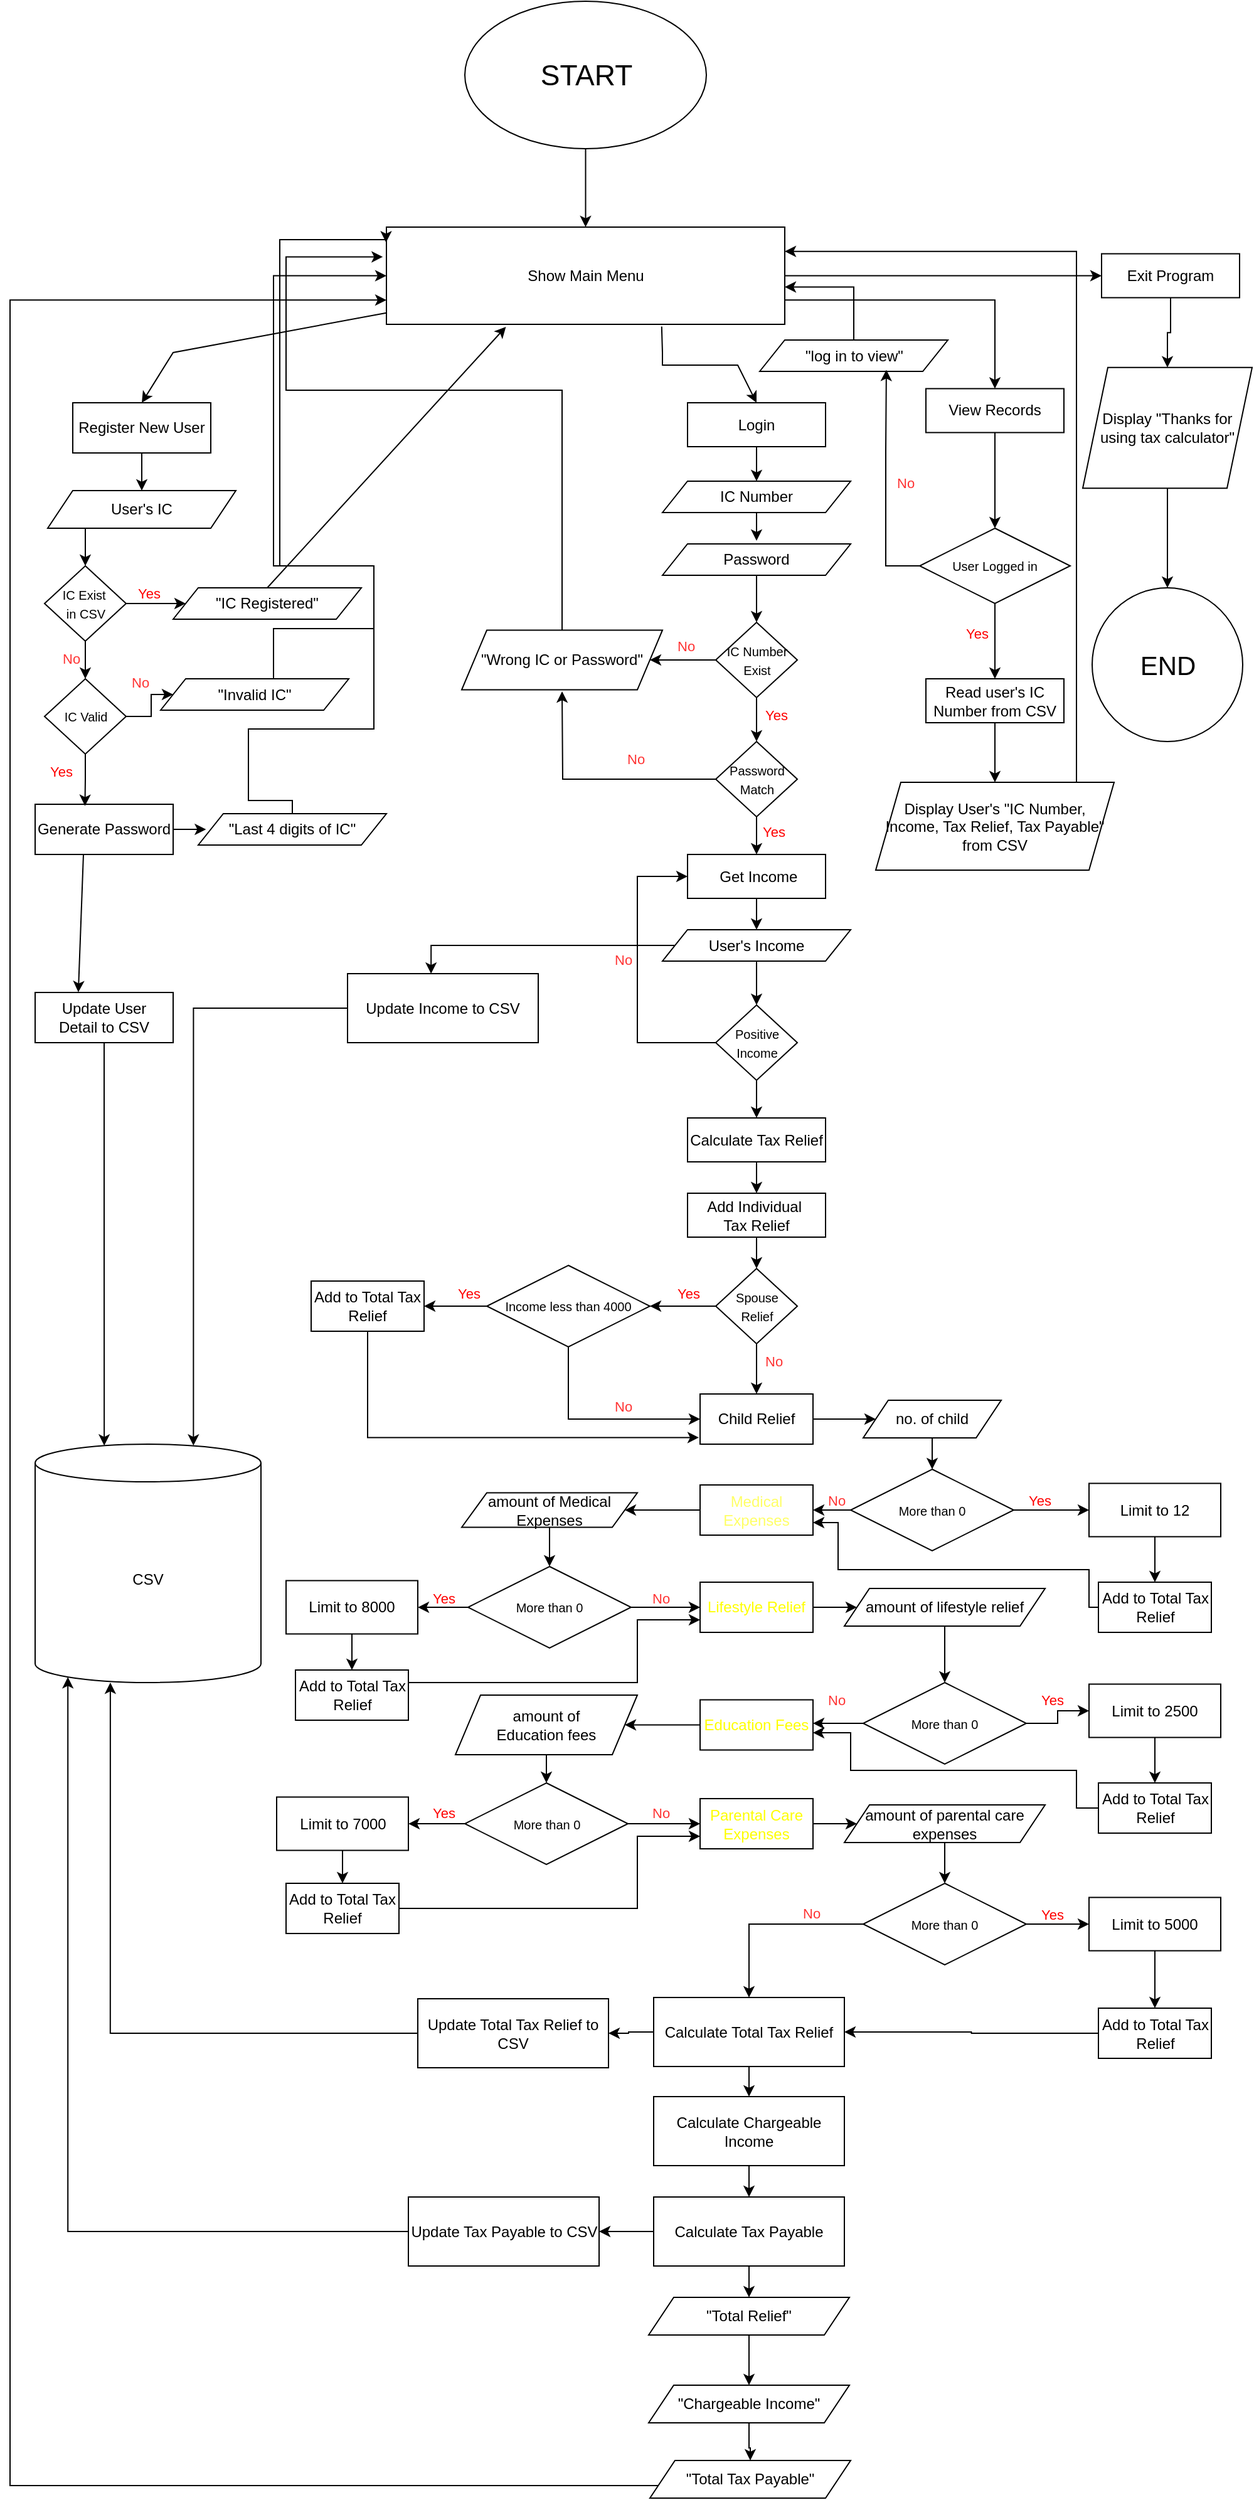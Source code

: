 <mxfile version="26.2.14">
  <diagram name="Page-1" id="ZZrZnOVVyGvHQg5XJtf8">
    <mxGraphModel dx="2803" dy="2139" grid="1" gridSize="10" guides="1" tooltips="1" connect="1" arrows="1" fold="1" page="1" pageScale="1" pageWidth="850" pageHeight="1100" math="0" shadow="0">
      <root>
        <mxCell id="0" />
        <mxCell id="1" parent="0" />
        <mxCell id="o1MzAIX67n9RTOHfI_H--221" value="" style="edgeStyle=orthogonalEdgeStyle;rounded=0;orthogonalLoop=1;jettySize=auto;html=1;" parent="1" source="o1MzAIX67n9RTOHfI_H--1" target="o1MzAIX67n9RTOHfI_H--4" edge="1">
          <mxGeometry relative="1" as="geometry" />
        </mxCell>
        <mxCell id="o1MzAIX67n9RTOHfI_H--1" value="&lt;font style=&quot;font-size: 23px;&quot;&gt;START&lt;/font&gt;" style="ellipse;whiteSpace=wrap;html=1;" parent="1" vertex="1">
          <mxGeometry x="352.5" y="-210" width="192.5" height="117.5" as="geometry" />
        </mxCell>
        <mxCell id="o1MzAIX67n9RTOHfI_H--12" style="edgeStyle=orthogonalEdgeStyle;rounded=0;orthogonalLoop=1;jettySize=auto;html=1;exitX=1;exitY=0.5;exitDx=0;exitDy=0;entryX=0;entryY=0.5;entryDx=0;entryDy=0;" parent="1" source="o1MzAIX67n9RTOHfI_H--4" target="o1MzAIX67n9RTOHfI_H--6" edge="1">
          <mxGeometry relative="1" as="geometry" />
        </mxCell>
        <mxCell id="o1MzAIX67n9RTOHfI_H--196" style="edgeStyle=orthogonalEdgeStyle;rounded=0;orthogonalLoop=1;jettySize=auto;html=1;exitX=1;exitY=0.75;exitDx=0;exitDy=0;entryX=0.5;entryY=0;entryDx=0;entryDy=0;" parent="1" source="o1MzAIX67n9RTOHfI_H--4" target="o1MzAIX67n9RTOHfI_H--194" edge="1">
          <mxGeometry relative="1" as="geometry" />
        </mxCell>
        <mxCell id="o1MzAIX67n9RTOHfI_H--4" value="&lt;font style=&quot;color: light-dark(rgb(0, 0, 0), rgb(0, 255, 241));&quot;&gt;Show Main Menu&lt;/font&gt;" style="rounded=0;whiteSpace=wrap;html=1;" parent="1" vertex="1">
          <mxGeometry x="290" y="-30" width="317.5" height="77.5" as="geometry" />
        </mxCell>
        <mxCell id="o1MzAIX67n9RTOHfI_H--5" value="&lt;font style=&quot;color: light-dark(rgb(0, 0, 0), rgb(0, 255, 241));&quot;&gt;Register New User&lt;/font&gt;" style="rounded=0;whiteSpace=wrap;html=1;" parent="1" vertex="1">
          <mxGeometry x="40" y="110" width="110" height="40" as="geometry" />
        </mxCell>
        <mxCell id="o1MzAIX67n9RTOHfI_H--217" value="" style="edgeStyle=orthogonalEdgeStyle;rounded=0;orthogonalLoop=1;jettySize=auto;html=1;" parent="1" source="o1MzAIX67n9RTOHfI_H--6" target="o1MzAIX67n9RTOHfI_H--216" edge="1">
          <mxGeometry relative="1" as="geometry" />
        </mxCell>
        <mxCell id="o1MzAIX67n9RTOHfI_H--6" value="&lt;font style=&quot;color: light-dark(rgb(0, 0, 0), rgb(0, 255, 241));&quot;&gt;Exit Program&lt;/font&gt;" style="rounded=0;whiteSpace=wrap;html=1;" parent="1" vertex="1">
          <mxGeometry x="860" y="-8.75" width="110" height="35" as="geometry" />
        </mxCell>
        <mxCell id="o1MzAIX67n9RTOHfI_H--51" style="edgeStyle=orthogonalEdgeStyle;rounded=0;orthogonalLoop=1;jettySize=auto;html=1;entryX=0.5;entryY=0;entryDx=0;entryDy=0;" parent="1" source="o1MzAIX67n9RTOHfI_H--7" target="o1MzAIX67n9RTOHfI_H--50" edge="1">
          <mxGeometry relative="1" as="geometry" />
        </mxCell>
        <mxCell id="o1MzAIX67n9RTOHfI_H--7" value="&lt;font style=&quot;color: light-dark(rgb(0, 0, 0), rgb(0, 255, 241));&quot;&gt;Login&lt;/font&gt;" style="rounded=0;whiteSpace=wrap;html=1;" parent="1" vertex="1">
          <mxGeometry x="530" y="110" width="110" height="35" as="geometry" />
        </mxCell>
        <mxCell id="o1MzAIX67n9RTOHfI_H--10" value="" style="endArrow=classic;html=1;rounded=0;entryX=0.5;entryY=0;entryDx=0;entryDy=0;" parent="1" source="o1MzAIX67n9RTOHfI_H--4" target="o1MzAIX67n9RTOHfI_H--5" edge="1">
          <mxGeometry width="50" height="50" relative="1" as="geometry">
            <mxPoint x="300" as="sourcePoint" />
            <mxPoint x="60" y="89" as="targetPoint" />
            <Array as="points">
              <mxPoint x="120" y="70" />
            </Array>
          </mxGeometry>
        </mxCell>
        <mxCell id="o1MzAIX67n9RTOHfI_H--11" value="" style="endArrow=classic;html=1;rounded=0;entryX=0.5;entryY=0;entryDx=0;entryDy=0;exitX=0.691;exitY=1.022;exitDx=0;exitDy=0;exitPerimeter=0;" parent="1" target="o1MzAIX67n9RTOHfI_H--7" edge="1" source="o1MzAIX67n9RTOHfI_H--4">
          <mxGeometry width="50" height="50" relative="1" as="geometry">
            <mxPoint x="210" y="50" as="sourcePoint" />
            <mxPoint x="170" y="50" as="targetPoint" />
            <Array as="points">
              <mxPoint x="510" y="70" />
              <mxPoint x="510" y="80" />
              <mxPoint x="570" y="80" />
            </Array>
          </mxGeometry>
        </mxCell>
        <mxCell id="o1MzAIX67n9RTOHfI_H--21" style="edgeStyle=orthogonalEdgeStyle;rounded=0;orthogonalLoop=1;jettySize=auto;html=1;exitX=0.25;exitY=1;exitDx=0;exitDy=0;entryX=0.5;entryY=0;entryDx=0;entryDy=0;" parent="1" source="o1MzAIX67n9RTOHfI_H--13" target="o1MzAIX67n9RTOHfI_H--16" edge="1">
          <mxGeometry relative="1" as="geometry" />
        </mxCell>
        <mxCell id="o1MzAIX67n9RTOHfI_H--13" value="User&#39;s IC" style="shape=parallelogram;perimeter=parallelogramPerimeter;whiteSpace=wrap;html=1;fixedSize=1;" parent="1" vertex="1">
          <mxGeometry x="20" y="180" width="150" height="30" as="geometry" />
        </mxCell>
        <mxCell id="o1MzAIX67n9RTOHfI_H--15" value="" style="endArrow=classic;html=1;rounded=0;exitX=0.5;exitY=1;exitDx=0;exitDy=0;entryX=0.5;entryY=0;entryDx=0;entryDy=0;" parent="1" source="o1MzAIX67n9RTOHfI_H--5" target="o1MzAIX67n9RTOHfI_H--13" edge="1">
          <mxGeometry width="50" height="50" relative="1" as="geometry">
            <mxPoint x="80" y="200" as="sourcePoint" />
            <mxPoint x="130" y="150" as="targetPoint" />
          </mxGeometry>
        </mxCell>
        <mxCell id="o1MzAIX67n9RTOHfI_H--19" style="edgeStyle=orthogonalEdgeStyle;rounded=0;orthogonalLoop=1;jettySize=auto;html=1;exitX=1;exitY=0.5;exitDx=0;exitDy=0;" parent="1" source="o1MzAIX67n9RTOHfI_H--16" target="o1MzAIX67n9RTOHfI_H--18" edge="1">
          <mxGeometry relative="1" as="geometry" />
        </mxCell>
        <mxCell id="o1MzAIX67n9RTOHfI_H--20" style="edgeStyle=orthogonalEdgeStyle;rounded=0;orthogonalLoop=1;jettySize=auto;html=1;exitX=0.5;exitY=1;exitDx=0;exitDy=0;entryX=0.5;entryY=0;entryDx=0;entryDy=0;" parent="1" source="o1MzAIX67n9RTOHfI_H--16" target="o1MzAIX67n9RTOHfI_H--17" edge="1">
          <mxGeometry relative="1" as="geometry" />
        </mxCell>
        <mxCell id="o1MzAIX67n9RTOHfI_H--16" value="&lt;font style=&quot;font-size: 10px;&quot;&gt;IC Exist&amp;nbsp;&lt;/font&gt;&lt;div&gt;&lt;font style=&quot;font-size: 10px;&quot;&gt;in CSV&lt;/font&gt;&lt;/div&gt;" style="rhombus;whiteSpace=wrap;html=1;" parent="1" vertex="1">
          <mxGeometry x="17.5" y="240" width="65" height="60" as="geometry" />
        </mxCell>
        <mxCell id="o1MzAIX67n9RTOHfI_H--37" style="edgeStyle=orthogonalEdgeStyle;rounded=0;orthogonalLoop=1;jettySize=auto;html=1;exitX=1;exitY=0.5;exitDx=0;exitDy=0;entryX=0;entryY=0.5;entryDx=0;entryDy=0;" parent="1" source="o1MzAIX67n9RTOHfI_H--17" target="o1MzAIX67n9RTOHfI_H--35" edge="1">
          <mxGeometry relative="1" as="geometry" />
        </mxCell>
        <mxCell id="o1MzAIX67n9RTOHfI_H--17" value="&lt;font style=&quot;font-size: 10px;&quot;&gt;IC Valid&lt;/font&gt;" style="rhombus;whiteSpace=wrap;html=1;" parent="1" vertex="1">
          <mxGeometry x="17.5" y="330" width="65" height="60" as="geometry" />
        </mxCell>
        <mxCell id="o1MzAIX67n9RTOHfI_H--18" value="&quot;IC Registered&quot;" style="shape=parallelogram;perimeter=parallelogramPerimeter;whiteSpace=wrap;html=1;fixedSize=1;" parent="1" vertex="1">
          <mxGeometry x="120" y="257.5" width="150" height="25" as="geometry" />
        </mxCell>
        <mxCell id="o1MzAIX67n9RTOHfI_H--25" value="" style="edgeStyle=none;orthogonalLoop=1;jettySize=auto;html=1;rounded=0;exitX=0.5;exitY=0;exitDx=0;exitDy=0;entryX=0.3;entryY=1.025;entryDx=0;entryDy=0;entryPerimeter=0;" parent="1" source="o1MzAIX67n9RTOHfI_H--18" target="o1MzAIX67n9RTOHfI_H--4" edge="1">
          <mxGeometry width="100" relative="1" as="geometry">
            <mxPoint x="170" y="230" as="sourcePoint" />
            <mxPoint x="270" y="230" as="targetPoint" />
            <Array as="points" />
          </mxGeometry>
        </mxCell>
        <mxCell id="o1MzAIX67n9RTOHfI_H--36" style="edgeStyle=orthogonalEdgeStyle;rounded=0;orthogonalLoop=1;jettySize=auto;html=1;exitX=0.75;exitY=0;exitDx=0;exitDy=0;" parent="1" source="o1MzAIX67n9RTOHfI_H--35" target="o1MzAIX67n9RTOHfI_H--4" edge="1">
          <mxGeometry relative="1" as="geometry">
            <Array as="points">
              <mxPoint x="223" y="338" />
              <mxPoint x="200" y="338" />
              <mxPoint x="200" y="290" />
              <mxPoint x="280" y="290" />
              <mxPoint x="280" y="240" />
              <mxPoint x="200" y="240" />
            </Array>
          </mxGeometry>
        </mxCell>
        <mxCell id="o1MzAIX67n9RTOHfI_H--35" value="&quot;Invalid IC&quot;" style="shape=parallelogram;perimeter=parallelogramPerimeter;whiteSpace=wrap;html=1;fixedSize=1;" parent="1" vertex="1">
          <mxGeometry x="110" y="330" width="150" height="25" as="geometry" />
        </mxCell>
        <mxCell id="o1MzAIX67n9RTOHfI_H--39" value="Generate Password" style="rounded=0;whiteSpace=wrap;html=1;" parent="1" vertex="1">
          <mxGeometry x="10" y="430" width="110" height="40" as="geometry" />
        </mxCell>
        <mxCell id="o1MzAIX67n9RTOHfI_H--40" style="edgeStyle=orthogonalEdgeStyle;rounded=0;orthogonalLoop=1;jettySize=auto;html=1;exitX=0.5;exitY=1;exitDx=0;exitDy=0;entryX=0.361;entryY=0.033;entryDx=0;entryDy=0;entryPerimeter=0;" parent="1" source="o1MzAIX67n9RTOHfI_H--17" target="o1MzAIX67n9RTOHfI_H--39" edge="1">
          <mxGeometry relative="1" as="geometry" />
        </mxCell>
        <mxCell id="69m1BiPVyUGvL0sLN5Fm-15" style="edgeStyle=orthogonalEdgeStyle;rounded=0;orthogonalLoop=1;jettySize=auto;html=1;entryX=0.306;entryY=0.006;entryDx=0;entryDy=0;entryPerimeter=0;" edge="1" parent="1" source="o1MzAIX67n9RTOHfI_H--41" target="69m1BiPVyUGvL0sLN5Fm-14">
          <mxGeometry relative="1" as="geometry">
            <mxPoint x="65" y="930" as="targetPoint" />
          </mxGeometry>
        </mxCell>
        <mxCell id="o1MzAIX67n9RTOHfI_H--41" value="Update User Detail&lt;span style=&quot;background-color: transparent; color: light-dark(rgb(0, 0, 0), rgb(255, 255, 255));&quot;&gt;&amp;nbsp;to CSV&lt;/span&gt;" style="rounded=0;whiteSpace=wrap;html=1;" parent="1" vertex="1">
          <mxGeometry x="10" y="580" width="110" height="40" as="geometry" />
        </mxCell>
        <mxCell id="o1MzAIX67n9RTOHfI_H--43" value="" style="endArrow=classic;html=1;rounded=0;entryX=0.313;entryY=-0.006;entryDx=0;entryDy=0;entryPerimeter=0;exitX=0.35;exitY=1;exitDx=0;exitDy=0;exitPerimeter=0;" parent="1" source="o1MzAIX67n9RTOHfI_H--39" target="o1MzAIX67n9RTOHfI_H--41" edge="1">
          <mxGeometry width="50" height="50" relative="1" as="geometry">
            <mxPoint x="360" y="480" as="sourcePoint" />
            <mxPoint x="410" y="430" as="targetPoint" />
          </mxGeometry>
        </mxCell>
        <mxCell id="o1MzAIX67n9RTOHfI_H--49" style="edgeStyle=orthogonalEdgeStyle;rounded=0;orthogonalLoop=1;jettySize=auto;html=1;exitX=0.5;exitY=0;exitDx=0;exitDy=0;entryX=-0.001;entryY=0.158;entryDx=0;entryDy=0;entryPerimeter=0;" parent="1" source="o1MzAIX67n9RTOHfI_H--44" target="o1MzAIX67n9RTOHfI_H--4" edge="1">
          <mxGeometry relative="1" as="geometry">
            <mxPoint x="250" y="-130" as="targetPoint" />
            <Array as="points">
              <mxPoint x="215" y="427" />
              <mxPoint x="180" y="427" />
              <mxPoint x="180" y="370" />
              <mxPoint x="280" y="370" />
              <mxPoint x="280" y="240" />
              <mxPoint x="205" y="240" />
              <mxPoint x="205" y="-20" />
              <mxPoint x="290" y="-20" />
            </Array>
          </mxGeometry>
        </mxCell>
        <mxCell id="o1MzAIX67n9RTOHfI_H--44" value="&quot;Last 4 digits of IC&quot;" style="shape=parallelogram;perimeter=parallelogramPerimeter;whiteSpace=wrap;html=1;fixedSize=1;" parent="1" vertex="1">
          <mxGeometry x="140" y="437.5" width="150" height="25" as="geometry" />
        </mxCell>
        <mxCell id="o1MzAIX67n9RTOHfI_H--48" style="edgeStyle=orthogonalEdgeStyle;rounded=0;orthogonalLoop=1;jettySize=auto;html=1;exitX=1;exitY=0.5;exitDx=0;exitDy=0;entryX=0.041;entryY=0.527;entryDx=0;entryDy=0;entryPerimeter=0;" parent="1" source="o1MzAIX67n9RTOHfI_H--39" target="o1MzAIX67n9RTOHfI_H--44" edge="1">
          <mxGeometry relative="1" as="geometry" />
        </mxCell>
        <mxCell id="o1MzAIX67n9RTOHfI_H--55" style="edgeStyle=orthogonalEdgeStyle;rounded=0;orthogonalLoop=1;jettySize=auto;html=1;" parent="1" source="o1MzAIX67n9RTOHfI_H--50" edge="1">
          <mxGeometry relative="1" as="geometry">
            <mxPoint x="585" y="220" as="targetPoint" />
          </mxGeometry>
        </mxCell>
        <mxCell id="o1MzAIX67n9RTOHfI_H--50" value="IC Number" style="shape=parallelogram;perimeter=parallelogramPerimeter;whiteSpace=wrap;html=1;fixedSize=1;" parent="1" vertex="1">
          <mxGeometry x="510" y="172.5" width="150" height="25" as="geometry" />
        </mxCell>
        <mxCell id="o1MzAIX67n9RTOHfI_H--58" style="edgeStyle=orthogonalEdgeStyle;rounded=0;orthogonalLoop=1;jettySize=auto;html=1;entryX=0.5;entryY=0;entryDx=0;entryDy=0;" parent="1" source="o1MzAIX67n9RTOHfI_H--52" target="o1MzAIX67n9RTOHfI_H--56" edge="1">
          <mxGeometry relative="1" as="geometry" />
        </mxCell>
        <mxCell id="o1MzAIX67n9RTOHfI_H--52" value="Password" style="shape=parallelogram;perimeter=parallelogramPerimeter;whiteSpace=wrap;html=1;fixedSize=1;" parent="1" vertex="1">
          <mxGeometry x="510" y="222.5" width="150" height="25" as="geometry" />
        </mxCell>
        <mxCell id="o1MzAIX67n9RTOHfI_H--59" style="edgeStyle=orthogonalEdgeStyle;rounded=0;orthogonalLoop=1;jettySize=auto;html=1;" parent="1" source="o1MzAIX67n9RTOHfI_H--56" edge="1">
          <mxGeometry relative="1" as="geometry">
            <mxPoint x="500" y="315" as="targetPoint" />
          </mxGeometry>
        </mxCell>
        <mxCell id="o1MzAIX67n9RTOHfI_H--68" style="edgeStyle=orthogonalEdgeStyle;rounded=0;orthogonalLoop=1;jettySize=auto;html=1;entryX=0.5;entryY=0;entryDx=0;entryDy=0;" parent="1" source="o1MzAIX67n9RTOHfI_H--56" target="o1MzAIX67n9RTOHfI_H--66" edge="1">
          <mxGeometry relative="1" as="geometry" />
        </mxCell>
        <mxCell id="o1MzAIX67n9RTOHfI_H--56" value="&lt;span style=&quot;font-size: 10px;&quot;&gt;IC Number Exist&lt;/span&gt;" style="rhombus;whiteSpace=wrap;html=1;" parent="1" vertex="1">
          <mxGeometry x="552.5" y="285" width="65" height="60" as="geometry" />
        </mxCell>
        <mxCell id="o1MzAIX67n9RTOHfI_H--61" style="edgeStyle=orthogonalEdgeStyle;rounded=0;orthogonalLoop=1;jettySize=auto;html=1;entryX=-0.009;entryY=0.306;entryDx=0;entryDy=0;entryPerimeter=0;" parent="1" source="o1MzAIX67n9RTOHfI_H--60" edge="1" target="o1MzAIX67n9RTOHfI_H--4">
          <mxGeometry relative="1" as="geometry">
            <mxPoint x="210" y="50" as="targetPoint" />
            <Array as="points">
              <mxPoint x="430" y="100" />
              <mxPoint x="210" y="100" />
              <mxPoint x="210" y="-6" />
            </Array>
          </mxGeometry>
        </mxCell>
        <mxCell id="o1MzAIX67n9RTOHfI_H--60" value="&quot;Wrong IC or Password&quot;" style="shape=parallelogram;perimeter=parallelogramPerimeter;whiteSpace=wrap;html=1;fixedSize=1;" parent="1" vertex="1">
          <mxGeometry x="350" y="291.25" width="160" height="47.5" as="geometry" />
        </mxCell>
        <mxCell id="o1MzAIX67n9RTOHfI_H--64" value="&lt;span style=&quot;font-family: Helvetica; font-size: 11px; font-style: normal; font-variant-ligatures: normal; font-variant-caps: normal; font-weight: 400; letter-spacing: normal; orphans: 2; text-align: center; text-indent: 0px; text-transform: none; widows: 2; word-spacing: 0px; -webkit-text-stroke-width: 0px; white-space: nowrap; text-decoration-thickness: initial; text-decoration-style: initial; text-decoration-color: initial; float: none; display: inline !important;&quot;&gt;&lt;font style=&quot;color: light-dark(rgb(255, 51, 51), rgb(255, 0, 0));&quot;&gt;No&lt;/font&gt;&lt;/span&gt;" style="text;whiteSpace=wrap;html=1;" parent="1" vertex="1">
          <mxGeometry x="520" y="290" width="20" height="20" as="geometry" />
        </mxCell>
        <mxCell id="o1MzAIX67n9RTOHfI_H--69" style="edgeStyle=orthogonalEdgeStyle;rounded=0;orthogonalLoop=1;jettySize=auto;html=1;" parent="1" source="o1MzAIX67n9RTOHfI_H--66" edge="1">
          <mxGeometry relative="1" as="geometry">
            <mxPoint x="430" y="340" as="targetPoint" />
          </mxGeometry>
        </mxCell>
        <mxCell id="o1MzAIX67n9RTOHfI_H--77" style="edgeStyle=orthogonalEdgeStyle;rounded=0;orthogonalLoop=1;jettySize=auto;html=1;entryX=0.5;entryY=0;entryDx=0;entryDy=0;" parent="1" source="o1MzAIX67n9RTOHfI_H--66" target="o1MzAIX67n9RTOHfI_H--74" edge="1">
          <mxGeometry relative="1" as="geometry" />
        </mxCell>
        <mxCell id="o1MzAIX67n9RTOHfI_H--66" value="&lt;span style=&quot;font-size: 10px;&quot;&gt;Password Match&lt;/span&gt;" style="rhombus;whiteSpace=wrap;html=1;" parent="1" vertex="1">
          <mxGeometry x="552.5" y="380" width="65" height="60" as="geometry" />
        </mxCell>
        <mxCell id="o1MzAIX67n9RTOHfI_H--70" value="&lt;span style=&quot;font-family: Helvetica; font-size: 11px; font-style: normal; font-variant-ligatures: normal; font-variant-caps: normal; font-weight: 400; letter-spacing: normal; orphans: 2; text-align: center; text-indent: 0px; text-transform: none; widows: 2; word-spacing: 0px; -webkit-text-stroke-width: 0px; white-space: nowrap; text-decoration-thickness: initial; text-decoration-style: initial; text-decoration-color: initial; float: none; display: inline !important;&quot;&gt;&lt;font style=&quot;color: light-dark(rgb(255, 51, 51), rgb(255, 0, 0));&quot;&gt;No&lt;/font&gt;&lt;/span&gt;" style="text;whiteSpace=wrap;html=1;" parent="1" vertex="1">
          <mxGeometry x="480" y="380" width="20" height="20" as="geometry" />
        </mxCell>
        <mxCell id="o1MzAIX67n9RTOHfI_H--79" style="edgeStyle=orthogonalEdgeStyle;rounded=0;orthogonalLoop=1;jettySize=auto;html=1;entryX=0.5;entryY=0;entryDx=0;entryDy=0;" parent="1" source="o1MzAIX67n9RTOHfI_H--74" target="o1MzAIX67n9RTOHfI_H--78" edge="1">
          <mxGeometry relative="1" as="geometry" />
        </mxCell>
        <mxCell id="o1MzAIX67n9RTOHfI_H--74" value="&amp;nbsp;Get Income" style="rounded=0;whiteSpace=wrap;html=1;" parent="1" vertex="1">
          <mxGeometry x="530" y="470" width="110" height="35" as="geometry" />
        </mxCell>
        <mxCell id="o1MzAIX67n9RTOHfI_H--80" style="edgeStyle=orthogonalEdgeStyle;rounded=0;orthogonalLoop=1;jettySize=auto;html=1;" parent="1" source="o1MzAIX67n9RTOHfI_H--78" edge="1">
          <mxGeometry relative="1" as="geometry">
            <mxPoint x="585" y="590" as="targetPoint" />
          </mxGeometry>
        </mxCell>
        <mxCell id="o1MzAIX67n9RTOHfI_H--78" value="User&#39;s Income" style="shape=parallelogram;perimeter=parallelogramPerimeter;whiteSpace=wrap;html=1;fixedSize=1;" parent="1" vertex="1">
          <mxGeometry x="510" y="530" width="150" height="25" as="geometry" />
        </mxCell>
        <mxCell id="o1MzAIX67n9RTOHfI_H--82" style="edgeStyle=orthogonalEdgeStyle;rounded=0;orthogonalLoop=1;jettySize=auto;html=1;entryX=0;entryY=0.5;entryDx=0;entryDy=0;" parent="1" source="o1MzAIX67n9RTOHfI_H--81" target="o1MzAIX67n9RTOHfI_H--74" edge="1">
          <mxGeometry relative="1" as="geometry">
            <Array as="points">
              <mxPoint x="490" y="620" />
              <mxPoint x="490" y="488" />
            </Array>
          </mxGeometry>
        </mxCell>
        <mxCell id="o1MzAIX67n9RTOHfI_H--86" style="edgeStyle=orthogonalEdgeStyle;rounded=0;orthogonalLoop=1;jettySize=auto;html=1;entryX=0.5;entryY=0;entryDx=0;entryDy=0;" parent="1" source="o1MzAIX67n9RTOHfI_H--81" target="o1MzAIX67n9RTOHfI_H--85" edge="1">
          <mxGeometry relative="1" as="geometry" />
        </mxCell>
        <mxCell id="o1MzAIX67n9RTOHfI_H--81" value="&lt;span style=&quot;font-size: 10px;&quot;&gt;Positive Income&lt;/span&gt;" style="rhombus;whiteSpace=wrap;html=1;" parent="1" vertex="1">
          <mxGeometry x="552.5" y="590" width="65" height="60" as="geometry" />
        </mxCell>
        <mxCell id="o1MzAIX67n9RTOHfI_H--83" value="&lt;span style=&quot;font-family: Helvetica; font-size: 11px; font-style: normal; font-variant-ligatures: normal; font-variant-caps: normal; font-weight: 400; letter-spacing: normal; orphans: 2; text-align: center; text-indent: 0px; text-transform: none; widows: 2; word-spacing: 0px; -webkit-text-stroke-width: 0px; white-space: nowrap; text-decoration-thickness: initial; text-decoration-style: initial; text-decoration-color: initial; float: none; display: inline !important;&quot;&gt;&lt;font style=&quot;color: light-dark(rgb(255, 51, 51), rgb(255, 0, 0));&quot;&gt;No&lt;/font&gt;&lt;/span&gt;" style="text;whiteSpace=wrap;html=1;" parent="1" vertex="1">
          <mxGeometry x="470" y="540" width="20" height="20" as="geometry" />
        </mxCell>
        <mxCell id="o1MzAIX67n9RTOHfI_H--87" style="edgeStyle=orthogonalEdgeStyle;rounded=0;orthogonalLoop=1;jettySize=auto;html=1;" parent="1" source="o1MzAIX67n9RTOHfI_H--85" edge="1">
          <mxGeometry relative="1" as="geometry">
            <mxPoint x="585" y="740" as="targetPoint" />
          </mxGeometry>
        </mxCell>
        <mxCell id="o1MzAIX67n9RTOHfI_H--85" value="Calculate Tax Relief" style="rounded=0;whiteSpace=wrap;html=1;" parent="1" vertex="1">
          <mxGeometry x="530" y="680" width="110" height="35" as="geometry" />
        </mxCell>
        <mxCell id="o1MzAIX67n9RTOHfI_H--91" style="edgeStyle=orthogonalEdgeStyle;rounded=0;orthogonalLoop=1;jettySize=auto;html=1;entryX=0.5;entryY=0;entryDx=0;entryDy=0;" parent="1" source="o1MzAIX67n9RTOHfI_H--88" target="o1MzAIX67n9RTOHfI_H--89" edge="1">
          <mxGeometry relative="1" as="geometry" />
        </mxCell>
        <mxCell id="o1MzAIX67n9RTOHfI_H--88" value="&lt;font style=&quot;color: light-dark(rgb(0, 0, 0), rgb(236, 255, 0));&quot;&gt;Add Individual&amp;nbsp;&lt;/font&gt;&lt;div&gt;&lt;font style=&quot;color: light-dark(rgb(0, 0, 0), rgb(236, 255, 0));&quot;&gt;Tax Relief&lt;/font&gt;&lt;/div&gt;" style="rounded=0;whiteSpace=wrap;html=1;" parent="1" vertex="1">
          <mxGeometry x="530" y="740" width="110" height="35" as="geometry" />
        </mxCell>
        <mxCell id="o1MzAIX67n9RTOHfI_H--92" value="" style="edgeStyle=orthogonalEdgeStyle;rounded=0;orthogonalLoop=1;jettySize=auto;html=1;" parent="1" source="o1MzAIX67n9RTOHfI_H--89" target="o1MzAIX67n9RTOHfI_H--90" edge="1">
          <mxGeometry relative="1" as="geometry" />
        </mxCell>
        <mxCell id="o1MzAIX67n9RTOHfI_H--98" value="" style="edgeStyle=orthogonalEdgeStyle;rounded=0;orthogonalLoop=1;jettySize=auto;html=1;" parent="1" source="o1MzAIX67n9RTOHfI_H--89" target="o1MzAIX67n9RTOHfI_H--97" edge="1">
          <mxGeometry relative="1" as="geometry" />
        </mxCell>
        <mxCell id="o1MzAIX67n9RTOHfI_H--89" value="&lt;span style=&quot;font-size: 10px;&quot;&gt;&lt;font style=&quot;color: light-dark(rgb(0, 0, 0), rgb(236, 255, 0));&quot;&gt;Spouse&lt;/font&gt;&lt;/span&gt;&lt;div&gt;&lt;span style=&quot;font-size: 10px;&quot;&gt;&lt;font style=&quot;color: light-dark(rgb(0, 0, 0), rgb(236, 255, 0));&quot;&gt;Relief&lt;/font&gt;&lt;/span&gt;&lt;/div&gt;" style="rhombus;whiteSpace=wrap;html=1;" parent="1" vertex="1">
          <mxGeometry x="552.5" y="800" width="65" height="60" as="geometry" />
        </mxCell>
        <mxCell id="o1MzAIX67n9RTOHfI_H--95" value="" style="edgeStyle=orthogonalEdgeStyle;rounded=0;orthogonalLoop=1;jettySize=auto;html=1;" parent="1" source="o1MzAIX67n9RTOHfI_H--90" target="o1MzAIX67n9RTOHfI_H--94" edge="1">
          <mxGeometry relative="1" as="geometry" />
        </mxCell>
        <mxCell id="o1MzAIX67n9RTOHfI_H--101" style="edgeStyle=orthogonalEdgeStyle;rounded=0;orthogonalLoop=1;jettySize=auto;html=1;entryX=0;entryY=0.5;entryDx=0;entryDy=0;" parent="1" source="o1MzAIX67n9RTOHfI_H--90" target="o1MzAIX67n9RTOHfI_H--97" edge="1">
          <mxGeometry relative="1" as="geometry">
            <Array as="points">
              <mxPoint x="435" y="920" />
            </Array>
          </mxGeometry>
        </mxCell>
        <mxCell id="o1MzAIX67n9RTOHfI_H--90" value="&lt;span style=&quot;font-size: 10px;&quot;&gt;Income less than 4000&lt;/span&gt;" style="rhombus;whiteSpace=wrap;html=1;" parent="1" vertex="1">
          <mxGeometry x="370" y="797.5" width="130" height="65" as="geometry" />
        </mxCell>
        <mxCell id="o1MzAIX67n9RTOHfI_H--94" value="Add to Total Tax Relief" style="whiteSpace=wrap;html=1;" parent="1" vertex="1">
          <mxGeometry x="230" y="810" width="90" height="40" as="geometry" />
        </mxCell>
        <mxCell id="o1MzAIX67n9RTOHfI_H--107" value="" style="edgeStyle=orthogonalEdgeStyle;rounded=0;orthogonalLoop=1;jettySize=auto;html=1;entryX=0;entryY=0.5;entryDx=0;entryDy=0;" parent="1" source="o1MzAIX67n9RTOHfI_H--97" target="o1MzAIX67n9RTOHfI_H--108" edge="1">
          <mxGeometry relative="1" as="geometry">
            <mxPoint x="695" y="920" as="targetPoint" />
          </mxGeometry>
        </mxCell>
        <mxCell id="o1MzAIX67n9RTOHfI_H--97" value="&lt;font style=&quot;color: light-dark(rgb(0, 0, 0), rgb(236, 255, 0));&quot;&gt;Child Relief&lt;/font&gt;" style="whiteSpace=wrap;html=1;" parent="1" vertex="1">
          <mxGeometry x="540" y="900" width="90" height="40" as="geometry" />
        </mxCell>
        <mxCell id="o1MzAIX67n9RTOHfI_H--99" value="&lt;span style=&quot;font-family: Helvetica; font-size: 11px; font-style: normal; font-variant-ligatures: normal; font-variant-caps: normal; font-weight: 400; letter-spacing: normal; orphans: 2; text-align: center; text-indent: 0px; text-transform: none; widows: 2; word-spacing: 0px; -webkit-text-stroke-width: 0px; white-space: nowrap; text-decoration-thickness: initial; text-decoration-style: initial; text-decoration-color: initial; float: none; display: inline !important;&quot;&gt;&lt;font style=&quot;color: light-dark(rgb(255, 51, 51), rgb(255, 0, 0));&quot;&gt;No&lt;/font&gt;&lt;/span&gt;" style="text;whiteSpace=wrap;html=1;" parent="1" vertex="1">
          <mxGeometry x="590" y="860" width="20" as="geometry" />
        </mxCell>
        <mxCell id="o1MzAIX67n9RTOHfI_H--102" value="&lt;span style=&quot;font-family: Helvetica; font-size: 11px; font-style: normal; font-variant-ligatures: normal; font-variant-caps: normal; font-weight: 400; letter-spacing: normal; orphans: 2; text-align: center; text-indent: 0px; text-transform: none; widows: 2; word-spacing: 0px; -webkit-text-stroke-width: 0px; white-space: nowrap; text-decoration-thickness: initial; text-decoration-style: initial; text-decoration-color: initial; float: none; display: inline !important;&quot;&gt;&lt;font style=&quot;color: light-dark(rgb(255, 51, 51), rgb(255, 0, 0));&quot;&gt;No&lt;/font&gt;&lt;/span&gt;" style="text;whiteSpace=wrap;html=1;" parent="1" vertex="1">
          <mxGeometry x="470" y="896" width="20" height="20" as="geometry" />
        </mxCell>
        <mxCell id="o1MzAIX67n9RTOHfI_H--104" style="edgeStyle=orthogonalEdgeStyle;rounded=0;orthogonalLoop=1;jettySize=auto;html=1;exitX=0.5;exitY=1;exitDx=0;exitDy=0;entryX=-0.011;entryY=0.868;entryDx=0;entryDy=0;entryPerimeter=0;" parent="1" source="o1MzAIX67n9RTOHfI_H--94" target="o1MzAIX67n9RTOHfI_H--97" edge="1">
          <mxGeometry relative="1" as="geometry" />
        </mxCell>
        <mxCell id="o1MzAIX67n9RTOHfI_H--112" value="" style="edgeStyle=orthogonalEdgeStyle;rounded=0;orthogonalLoop=1;jettySize=auto;html=1;" parent="1" source="o1MzAIX67n9RTOHfI_H--108" target="o1MzAIX67n9RTOHfI_H--111" edge="1">
          <mxGeometry relative="1" as="geometry" />
        </mxCell>
        <mxCell id="o1MzAIX67n9RTOHfI_H--108" value="no. of child" style="shape=parallelogram;perimeter=parallelogramPerimeter;whiteSpace=wrap;html=1;fixedSize=1;" parent="1" vertex="1">
          <mxGeometry x="670" y="905" width="110" height="30" as="geometry" />
        </mxCell>
        <mxCell id="o1MzAIX67n9RTOHfI_H--114" value="" style="edgeStyle=orthogonalEdgeStyle;rounded=0;orthogonalLoop=1;jettySize=auto;html=1;" parent="1" source="o1MzAIX67n9RTOHfI_H--111" target="o1MzAIX67n9RTOHfI_H--113" edge="1">
          <mxGeometry relative="1" as="geometry" />
        </mxCell>
        <mxCell id="o1MzAIX67n9RTOHfI_H--119" value="" style="edgeStyle=orthogonalEdgeStyle;rounded=0;orthogonalLoop=1;jettySize=auto;html=1;" parent="1" source="o1MzAIX67n9RTOHfI_H--111" target="o1MzAIX67n9RTOHfI_H--118" edge="1">
          <mxGeometry relative="1" as="geometry" />
        </mxCell>
        <mxCell id="o1MzAIX67n9RTOHfI_H--111" value="&lt;span style=&quot;font-size: 10px;&quot;&gt;More than 0&lt;/span&gt;" style="rhombus;whiteSpace=wrap;html=1;" parent="1" vertex="1">
          <mxGeometry x="660" y="960" width="130" height="65" as="geometry" />
        </mxCell>
        <mxCell id="o1MzAIX67n9RTOHfI_H--116" value="" style="edgeStyle=orthogonalEdgeStyle;rounded=0;orthogonalLoop=1;jettySize=auto;html=1;" parent="1" source="o1MzAIX67n9RTOHfI_H--113" target="o1MzAIX67n9RTOHfI_H--115" edge="1">
          <mxGeometry relative="1" as="geometry" />
        </mxCell>
        <mxCell id="o1MzAIX67n9RTOHfI_H--113" value="Limit to 12" style="whiteSpace=wrap;html=1;" parent="1" vertex="1">
          <mxGeometry x="850" y="971.25" width="105" height="42.5" as="geometry" />
        </mxCell>
        <mxCell id="o1MzAIX67n9RTOHfI_H--121" style="edgeStyle=orthogonalEdgeStyle;rounded=0;orthogonalLoop=1;jettySize=auto;html=1;entryX=1;entryY=0.75;entryDx=0;entryDy=0;" parent="1" source="o1MzAIX67n9RTOHfI_H--115" target="o1MzAIX67n9RTOHfI_H--118" edge="1">
          <mxGeometry relative="1" as="geometry">
            <Array as="points">
              <mxPoint x="850" y="1070" />
              <mxPoint x="850" y="1040" />
              <mxPoint x="650" y="1040" />
              <mxPoint x="650" y="1003" />
            </Array>
          </mxGeometry>
        </mxCell>
        <mxCell id="o1MzAIX67n9RTOHfI_H--115" value="Add to Total Tax Relief" style="whiteSpace=wrap;html=1;" parent="1" vertex="1">
          <mxGeometry x="857.5" y="1050" width="90" height="40" as="geometry" />
        </mxCell>
        <mxCell id="o1MzAIX67n9RTOHfI_H--123" value="" style="edgeStyle=orthogonalEdgeStyle;rounded=0;orthogonalLoop=1;jettySize=auto;html=1;" parent="1" source="o1MzAIX67n9RTOHfI_H--118" target="o1MzAIX67n9RTOHfI_H--122" edge="1">
          <mxGeometry relative="1" as="geometry" />
        </mxCell>
        <mxCell id="o1MzAIX67n9RTOHfI_H--118" value="&lt;font style=&quot;color: light-dark(rgb(255, 255, 102), rgb(236, 255, 0));&quot;&gt;Medical Expenses&lt;/font&gt;" style="whiteSpace=wrap;html=1;" parent="1" vertex="1">
          <mxGeometry x="540" y="972.5" width="90" height="40" as="geometry" />
        </mxCell>
        <mxCell id="o1MzAIX67n9RTOHfI_H--120" value="&lt;span style=&quot;font-family: Helvetica; font-size: 11px; font-style: normal; font-variant-ligatures: normal; font-variant-caps: normal; font-weight: 400; letter-spacing: normal; orphans: 2; text-align: center; text-indent: 0px; text-transform: none; widows: 2; word-spacing: 0px; -webkit-text-stroke-width: 0px; white-space: nowrap; text-decoration-thickness: initial; text-decoration-style: initial; text-decoration-color: initial; float: none; display: inline !important;&quot;&gt;&lt;font style=&quot;color: light-dark(rgb(255, 51, 51), rgb(255, 0, 0));&quot;&gt;No&lt;/font&gt;&lt;/span&gt;" style="text;whiteSpace=wrap;html=1;" parent="1" vertex="1">
          <mxGeometry x="640" y="971.25" width="20" height="20" as="geometry" />
        </mxCell>
        <mxCell id="o1MzAIX67n9RTOHfI_H--126" value="" style="edgeStyle=orthogonalEdgeStyle;rounded=0;orthogonalLoop=1;jettySize=auto;html=1;" parent="1" source="o1MzAIX67n9RTOHfI_H--122" target="o1MzAIX67n9RTOHfI_H--125" edge="1">
          <mxGeometry relative="1" as="geometry" />
        </mxCell>
        <mxCell id="o1MzAIX67n9RTOHfI_H--122" value="amount of Medical Expenses" style="shape=parallelogram;perimeter=parallelogramPerimeter;whiteSpace=wrap;html=1;fixedSize=1;" parent="1" vertex="1">
          <mxGeometry x="350" y="978.75" width="140" height="27.5" as="geometry" />
        </mxCell>
        <mxCell id="o1MzAIX67n9RTOHfI_H--128" value="" style="edgeStyle=orthogonalEdgeStyle;rounded=0;orthogonalLoop=1;jettySize=auto;html=1;" parent="1" source="o1MzAIX67n9RTOHfI_H--125" target="o1MzAIX67n9RTOHfI_H--127" edge="1">
          <mxGeometry relative="1" as="geometry" />
        </mxCell>
        <mxCell id="o1MzAIX67n9RTOHfI_H--130" value="" style="edgeStyle=orthogonalEdgeStyle;rounded=0;orthogonalLoop=1;jettySize=auto;html=1;" parent="1" source="o1MzAIX67n9RTOHfI_H--125" target="o1MzAIX67n9RTOHfI_H--129" edge="1">
          <mxGeometry relative="1" as="geometry" />
        </mxCell>
        <mxCell id="o1MzAIX67n9RTOHfI_H--125" value="&lt;span style=&quot;font-size: 10px;&quot;&gt;More than 0&lt;/span&gt;" style="rhombus;whiteSpace=wrap;html=1;" parent="1" vertex="1">
          <mxGeometry x="355" y="1037.5" width="130" height="65" as="geometry" />
        </mxCell>
        <mxCell id="o1MzAIX67n9RTOHfI_H--137" value="" style="edgeStyle=orthogonalEdgeStyle;rounded=0;orthogonalLoop=1;jettySize=auto;html=1;" parent="1" source="o1MzAIX67n9RTOHfI_H--127" target="o1MzAIX67n9RTOHfI_H--136" edge="1">
          <mxGeometry relative="1" as="geometry" />
        </mxCell>
        <mxCell id="o1MzAIX67n9RTOHfI_H--127" value="&lt;font style=&quot;color: light-dark(rgb(255, 255, 0), rgb(236, 255, 0));&quot;&gt;Lifestyle Relief&lt;/font&gt;" style="whiteSpace=wrap;html=1;" parent="1" vertex="1">
          <mxGeometry x="540" y="1050" width="90" height="40" as="geometry" />
        </mxCell>
        <mxCell id="o1MzAIX67n9RTOHfI_H--132" value="" style="edgeStyle=orthogonalEdgeStyle;rounded=0;orthogonalLoop=1;jettySize=auto;html=1;" parent="1" source="o1MzAIX67n9RTOHfI_H--129" target="o1MzAIX67n9RTOHfI_H--131" edge="1">
          <mxGeometry relative="1" as="geometry" />
        </mxCell>
        <mxCell id="o1MzAIX67n9RTOHfI_H--129" value="Limit to 8000" style="whiteSpace=wrap;html=1;" parent="1" vertex="1">
          <mxGeometry x="210" y="1048.75" width="105" height="42.5" as="geometry" />
        </mxCell>
        <mxCell id="o1MzAIX67n9RTOHfI_H--133" style="edgeStyle=orthogonalEdgeStyle;rounded=0;orthogonalLoop=1;jettySize=auto;html=1;entryX=0;entryY=0.75;entryDx=0;entryDy=0;" parent="1" source="o1MzAIX67n9RTOHfI_H--131" target="o1MzAIX67n9RTOHfI_H--127" edge="1">
          <mxGeometry relative="1" as="geometry">
            <Array as="points">
              <mxPoint x="490" y="1130" />
              <mxPoint x="490" y="1080" />
            </Array>
          </mxGeometry>
        </mxCell>
        <mxCell id="o1MzAIX67n9RTOHfI_H--131" value="Add to Total Tax Relief" style="whiteSpace=wrap;html=1;" parent="1" vertex="1">
          <mxGeometry x="217.5" y="1120" width="90" height="40" as="geometry" />
        </mxCell>
        <mxCell id="o1MzAIX67n9RTOHfI_H--135" value="&lt;span style=&quot;font-family: Helvetica; font-size: 11px; font-style: normal; font-variant-ligatures: normal; font-variant-caps: normal; font-weight: 400; letter-spacing: normal; orphans: 2; text-align: center; text-indent: 0px; text-transform: none; widows: 2; word-spacing: 0px; -webkit-text-stroke-width: 0px; white-space: nowrap; text-decoration-thickness: initial; text-decoration-style: initial; text-decoration-color: initial; float: none; display: inline !important;&quot;&gt;&lt;font style=&quot;color: light-dark(rgb(255, 51, 51), rgb(255, 0, 0));&quot;&gt;No&lt;/font&gt;&lt;/span&gt;" style="text;whiteSpace=wrap;html=1;" parent="1" vertex="1">
          <mxGeometry x="500" y="1048.75" width="20" height="20" as="geometry" />
        </mxCell>
        <mxCell id="o1MzAIX67n9RTOHfI_H--139" value="" style="edgeStyle=orthogonalEdgeStyle;rounded=0;orthogonalLoop=1;jettySize=auto;html=1;" parent="1" source="o1MzAIX67n9RTOHfI_H--136" target="o1MzAIX67n9RTOHfI_H--138" edge="1">
          <mxGeometry relative="1" as="geometry" />
        </mxCell>
        <mxCell id="o1MzAIX67n9RTOHfI_H--136" value="amount of lifestyle relief" style="shape=parallelogram;perimeter=parallelogramPerimeter;whiteSpace=wrap;html=1;fixedSize=1;" parent="1" vertex="1">
          <mxGeometry x="655" y="1055" width="160" height="30" as="geometry" />
        </mxCell>
        <mxCell id="o1MzAIX67n9RTOHfI_H--141" value="" style="edgeStyle=orthogonalEdgeStyle;rounded=0;orthogonalLoop=1;jettySize=auto;html=1;" parent="1" source="o1MzAIX67n9RTOHfI_H--138" target="o1MzAIX67n9RTOHfI_H--140" edge="1">
          <mxGeometry relative="1" as="geometry" />
        </mxCell>
        <mxCell id="o1MzAIX67n9RTOHfI_H--164" value="" style="edgeStyle=orthogonalEdgeStyle;rounded=0;orthogonalLoop=1;jettySize=auto;html=1;" parent="1" source="o1MzAIX67n9RTOHfI_H--138" target="o1MzAIX67n9RTOHfI_H--142" edge="1">
          <mxGeometry relative="1" as="geometry">
            <Array as="points">
              <mxPoint x="670" y="1160" />
              <mxPoint x="670" y="1160" />
            </Array>
          </mxGeometry>
        </mxCell>
        <mxCell id="o1MzAIX67n9RTOHfI_H--138" value="&lt;span style=&quot;font-size: 10px;&quot;&gt;More than 0&lt;/span&gt;" style="rhombus;whiteSpace=wrap;html=1;" parent="1" vertex="1">
          <mxGeometry x="670" y="1130" width="130" height="65" as="geometry" />
        </mxCell>
        <mxCell id="o1MzAIX67n9RTOHfI_H--145" value="" style="edgeStyle=orthogonalEdgeStyle;rounded=0;orthogonalLoop=1;jettySize=auto;html=1;" parent="1" source="o1MzAIX67n9RTOHfI_H--140" target="o1MzAIX67n9RTOHfI_H--144" edge="1">
          <mxGeometry relative="1" as="geometry" />
        </mxCell>
        <mxCell id="o1MzAIX67n9RTOHfI_H--140" value="Limit to 2500" style="whiteSpace=wrap;html=1;" parent="1" vertex="1">
          <mxGeometry x="850" y="1131.25" width="105" height="42.5" as="geometry" />
        </mxCell>
        <mxCell id="o1MzAIX67n9RTOHfI_H--150" value="" style="edgeStyle=orthogonalEdgeStyle;rounded=0;orthogonalLoop=1;jettySize=auto;html=1;" parent="1" source="o1MzAIX67n9RTOHfI_H--142" target="o1MzAIX67n9RTOHfI_H--149" edge="1">
          <mxGeometry relative="1" as="geometry" />
        </mxCell>
        <mxCell id="o1MzAIX67n9RTOHfI_H--142" value="&lt;font style=&quot;color: light-dark(rgb(255, 255, 0), rgb(236, 255, 0));&quot;&gt;Education Fees&lt;/font&gt;" style="whiteSpace=wrap;html=1;" parent="1" vertex="1">
          <mxGeometry x="540" y="1143.75" width="90" height="40" as="geometry" />
        </mxCell>
        <mxCell id="o1MzAIX67n9RTOHfI_H--144" value="Add to Total Tax Relief" style="whiteSpace=wrap;html=1;" parent="1" vertex="1">
          <mxGeometry x="857.5" y="1210" width="90" height="40" as="geometry" />
        </mxCell>
        <mxCell id="o1MzAIX67n9RTOHfI_H--146" style="edgeStyle=orthogonalEdgeStyle;rounded=0;orthogonalLoop=1;jettySize=auto;html=1;entryX=1;entryY=0.656;entryDx=0;entryDy=0;entryPerimeter=0;" parent="1" source="o1MzAIX67n9RTOHfI_H--144" target="o1MzAIX67n9RTOHfI_H--142" edge="1">
          <mxGeometry relative="1" as="geometry">
            <Array as="points">
              <mxPoint x="840" y="1230" />
              <mxPoint x="840" y="1200" />
              <mxPoint x="660" y="1200" />
              <mxPoint x="660" y="1170" />
            </Array>
          </mxGeometry>
        </mxCell>
        <mxCell id="o1MzAIX67n9RTOHfI_H--147" value="&lt;span style=&quot;font-family: Helvetica; font-size: 11px; font-style: normal; font-variant-ligatures: normal; font-variant-caps: normal; font-weight: 400; letter-spacing: normal; orphans: 2; text-align: center; text-indent: 0px; text-transform: none; widows: 2; word-spacing: 0px; -webkit-text-stroke-width: 0px; white-space: nowrap; text-decoration-thickness: initial; text-decoration-style: initial; text-decoration-color: initial; float: none; display: inline !important;&quot;&gt;&lt;font style=&quot;color: light-dark(rgb(255, 51, 51), rgb(255, 0, 0));&quot;&gt;No&lt;/font&gt;&lt;/span&gt;" style="text;whiteSpace=wrap;html=1;" parent="1" vertex="1">
          <mxGeometry x="640" y="1130" width="20" height="20" as="geometry" />
        </mxCell>
        <mxCell id="o1MzAIX67n9RTOHfI_H--153" value="" style="edgeStyle=orthogonalEdgeStyle;rounded=0;orthogonalLoop=1;jettySize=auto;html=1;" parent="1" source="o1MzAIX67n9RTOHfI_H--149" target="o1MzAIX67n9RTOHfI_H--151" edge="1">
          <mxGeometry relative="1" as="geometry" />
        </mxCell>
        <mxCell id="o1MzAIX67n9RTOHfI_H--149" value="amount of &lt;br&gt;Education fees" style="shape=parallelogram;perimeter=parallelogramPerimeter;whiteSpace=wrap;html=1;fixedSize=1;" parent="1" vertex="1">
          <mxGeometry x="345" y="1140" width="145" height="47.5" as="geometry" />
        </mxCell>
        <mxCell id="o1MzAIX67n9RTOHfI_H--155" value="" style="edgeStyle=orthogonalEdgeStyle;rounded=0;orthogonalLoop=1;jettySize=auto;html=1;" parent="1" source="o1MzAIX67n9RTOHfI_H--151" target="o1MzAIX67n9RTOHfI_H--154" edge="1">
          <mxGeometry relative="1" as="geometry" />
        </mxCell>
        <mxCell id="o1MzAIX67n9RTOHfI_H--158" value="" style="edgeStyle=orthogonalEdgeStyle;rounded=0;orthogonalLoop=1;jettySize=auto;html=1;" parent="1" source="o1MzAIX67n9RTOHfI_H--151" target="o1MzAIX67n9RTOHfI_H--157" edge="1">
          <mxGeometry relative="1" as="geometry" />
        </mxCell>
        <mxCell id="o1MzAIX67n9RTOHfI_H--151" value="&lt;span style=&quot;font-size: 10px;&quot;&gt;More than 0&lt;/span&gt;" style="rhombus;whiteSpace=wrap;html=1;" parent="1" vertex="1">
          <mxGeometry x="352.5" y="1210" width="130" height="65" as="geometry" />
        </mxCell>
        <mxCell id="o1MzAIX67n9RTOHfI_H--167" value="" style="edgeStyle=orthogonalEdgeStyle;rounded=0;orthogonalLoop=1;jettySize=auto;html=1;" parent="1" source="o1MzAIX67n9RTOHfI_H--154" target="o1MzAIX67n9RTOHfI_H--166" edge="1">
          <mxGeometry relative="1" as="geometry" />
        </mxCell>
        <mxCell id="o1MzAIX67n9RTOHfI_H--154" value="&lt;font style=&quot;color: light-dark(rgb(254, 254, 0), rgb(236, 255, 0));&quot;&gt;Parental Care Expenses&lt;/font&gt;" style="whiteSpace=wrap;html=1;" parent="1" vertex="1">
          <mxGeometry x="540" y="1222.5" width="90" height="40" as="geometry" />
        </mxCell>
        <mxCell id="o1MzAIX67n9RTOHfI_H--156" value="&lt;span style=&quot;font-family: Helvetica; font-size: 11px; font-style: normal; font-variant-ligatures: normal; font-variant-caps: normal; font-weight: 400; letter-spacing: normal; orphans: 2; text-align: center; text-indent: 0px; text-transform: none; widows: 2; word-spacing: 0px; -webkit-text-stroke-width: 0px; white-space: nowrap; text-decoration-thickness: initial; text-decoration-style: initial; text-decoration-color: initial; float: none; display: inline !important;&quot;&gt;&lt;font style=&quot;color: light-dark(rgb(255, 51, 51), rgb(255, 0, 0));&quot;&gt;No&lt;/font&gt;&lt;/span&gt;" style="text;whiteSpace=wrap;html=1;" parent="1" vertex="1">
          <mxGeometry x="500" y="1220" width="20" height="20" as="geometry" />
        </mxCell>
        <mxCell id="o1MzAIX67n9RTOHfI_H--161" value="" style="edgeStyle=orthogonalEdgeStyle;rounded=0;orthogonalLoop=1;jettySize=auto;html=1;" parent="1" source="o1MzAIX67n9RTOHfI_H--157" target="o1MzAIX67n9RTOHfI_H--159" edge="1">
          <mxGeometry relative="1" as="geometry" />
        </mxCell>
        <mxCell id="o1MzAIX67n9RTOHfI_H--157" value="Limit to 7000" style="whiteSpace=wrap;html=1;" parent="1" vertex="1">
          <mxGeometry x="202.5" y="1221.25" width="105" height="42.5" as="geometry" />
        </mxCell>
        <mxCell id="o1MzAIX67n9RTOHfI_H--162" style="edgeStyle=orthogonalEdgeStyle;rounded=0;orthogonalLoop=1;jettySize=auto;html=1;entryX=0;entryY=0.75;entryDx=0;entryDy=0;" parent="1" source="o1MzAIX67n9RTOHfI_H--159" target="o1MzAIX67n9RTOHfI_H--154" edge="1">
          <mxGeometry relative="1" as="geometry">
            <Array as="points">
              <mxPoint x="490" y="1310" />
              <mxPoint x="490" y="1253" />
            </Array>
          </mxGeometry>
        </mxCell>
        <mxCell id="o1MzAIX67n9RTOHfI_H--159" value="Add to Total Tax Relief" style="whiteSpace=wrap;html=1;" parent="1" vertex="1">
          <mxGeometry x="210" y="1290" width="90" height="40" as="geometry" />
        </mxCell>
        <mxCell id="o1MzAIX67n9RTOHfI_H--169" value="" style="edgeStyle=orthogonalEdgeStyle;rounded=0;orthogonalLoop=1;jettySize=auto;html=1;" parent="1" source="o1MzAIX67n9RTOHfI_H--166" target="o1MzAIX67n9RTOHfI_H--168" edge="1">
          <mxGeometry relative="1" as="geometry" />
        </mxCell>
        <mxCell id="o1MzAIX67n9RTOHfI_H--166" value="amount of parental care expenses" style="shape=parallelogram;perimeter=parallelogramPerimeter;whiteSpace=wrap;html=1;fixedSize=1;" parent="1" vertex="1">
          <mxGeometry x="655" y="1227.5" width="160" height="30" as="geometry" />
        </mxCell>
        <mxCell id="o1MzAIX67n9RTOHfI_H--171" value="" style="edgeStyle=orthogonalEdgeStyle;rounded=0;orthogonalLoop=1;jettySize=auto;html=1;" parent="1" source="o1MzAIX67n9RTOHfI_H--168" target="o1MzAIX67n9RTOHfI_H--170" edge="1">
          <mxGeometry relative="1" as="geometry" />
        </mxCell>
        <mxCell id="o1MzAIX67n9RTOHfI_H--175" style="edgeStyle=orthogonalEdgeStyle;rounded=0;orthogonalLoop=1;jettySize=auto;html=1;entryX=0.5;entryY=0;entryDx=0;entryDy=0;" parent="1" source="o1MzAIX67n9RTOHfI_H--168" target="o1MzAIX67n9RTOHfI_H--174" edge="1">
          <mxGeometry relative="1" as="geometry" />
        </mxCell>
        <mxCell id="o1MzAIX67n9RTOHfI_H--168" value="&lt;span style=&quot;font-size: 10px;&quot;&gt;More than 0&lt;/span&gt;" style="rhombus;whiteSpace=wrap;html=1;" parent="1" vertex="1">
          <mxGeometry x="670" y="1290" width="130" height="65" as="geometry" />
        </mxCell>
        <mxCell id="o1MzAIX67n9RTOHfI_H--173" value="" style="edgeStyle=orthogonalEdgeStyle;rounded=0;orthogonalLoop=1;jettySize=auto;html=1;" parent="1" source="o1MzAIX67n9RTOHfI_H--170" target="o1MzAIX67n9RTOHfI_H--172" edge="1">
          <mxGeometry relative="1" as="geometry" />
        </mxCell>
        <mxCell id="o1MzAIX67n9RTOHfI_H--170" value="Limit to 5000" style="whiteSpace=wrap;html=1;" parent="1" vertex="1">
          <mxGeometry x="850" y="1301.25" width="105" height="42.5" as="geometry" />
        </mxCell>
        <mxCell id="o1MzAIX67n9RTOHfI_H--179" style="edgeStyle=orthogonalEdgeStyle;rounded=0;orthogonalLoop=1;jettySize=auto;html=1;" parent="1" source="o1MzAIX67n9RTOHfI_H--172" target="o1MzAIX67n9RTOHfI_H--174" edge="1">
          <mxGeometry relative="1" as="geometry" />
        </mxCell>
        <mxCell id="o1MzAIX67n9RTOHfI_H--172" value="Add to Total Tax Relief" style="whiteSpace=wrap;html=1;" parent="1" vertex="1">
          <mxGeometry x="857.5" y="1389.5" width="90" height="40" as="geometry" />
        </mxCell>
        <mxCell id="o1MzAIX67n9RTOHfI_H--181" value="" style="edgeStyle=orthogonalEdgeStyle;rounded=0;orthogonalLoop=1;jettySize=auto;html=1;" parent="1" source="o1MzAIX67n9RTOHfI_H--174" target="o1MzAIX67n9RTOHfI_H--180" edge="1">
          <mxGeometry relative="1" as="geometry" />
        </mxCell>
        <mxCell id="o1MzAIX67n9RTOHfI_H--204" value="" style="edgeStyle=orthogonalEdgeStyle;rounded=0;orthogonalLoop=1;jettySize=auto;html=1;" parent="1" source="o1MzAIX67n9RTOHfI_H--174" target="o1MzAIX67n9RTOHfI_H--203" edge="1">
          <mxGeometry relative="1" as="geometry" />
        </mxCell>
        <mxCell id="o1MzAIX67n9RTOHfI_H--174" value="Calculate Total Tax Relief" style="rounded=0;whiteSpace=wrap;html=1;" parent="1" vertex="1">
          <mxGeometry x="503" y="1381" width="152" height="55" as="geometry" />
        </mxCell>
        <mxCell id="o1MzAIX67n9RTOHfI_H--177" value="&lt;span style=&quot;font-family: Helvetica; font-size: 11px; font-style: normal; font-variant-ligatures: normal; font-variant-caps: normal; font-weight: 400; letter-spacing: normal; orphans: 2; text-align: center; text-indent: 0px; text-transform: none; widows: 2; word-spacing: 0px; -webkit-text-stroke-width: 0px; white-space: nowrap; text-decoration-thickness: initial; text-decoration-style: initial; text-decoration-color: initial; float: none; display: inline !important;&quot;&gt;&lt;font style=&quot;color: light-dark(rgb(255, 51, 51), rgb(255, 0, 0));&quot;&gt;No&lt;/font&gt;&lt;/span&gt;" style="text;whiteSpace=wrap;html=1;" parent="1" vertex="1">
          <mxGeometry x="620" y="1300" width="20" height="20" as="geometry" />
        </mxCell>
        <mxCell id="o1MzAIX67n9RTOHfI_H--180" value="Update Total Tax Relief to CSV" style="rounded=0;whiteSpace=wrap;html=1;" parent="1" vertex="1">
          <mxGeometry x="315" y="1382" width="152" height="55" as="geometry" />
        </mxCell>
        <mxCell id="o1MzAIX67n9RTOHfI_H--189" value="" style="edgeStyle=orthogonalEdgeStyle;rounded=0;orthogonalLoop=1;jettySize=auto;html=1;" parent="1" source="o1MzAIX67n9RTOHfI_H--185" target="o1MzAIX67n9RTOHfI_H--188" edge="1">
          <mxGeometry relative="1" as="geometry" />
        </mxCell>
        <mxCell id="o1MzAIX67n9RTOHfI_H--210" value="" style="edgeStyle=orthogonalEdgeStyle;rounded=0;orthogonalLoop=1;jettySize=auto;html=1;" parent="1" source="o1MzAIX67n9RTOHfI_H--185" target="o1MzAIX67n9RTOHfI_H--209" edge="1">
          <mxGeometry relative="1" as="geometry" />
        </mxCell>
        <mxCell id="o1MzAIX67n9RTOHfI_H--185" value="Calculate Tax Payable" style="rounded=0;whiteSpace=wrap;html=1;" parent="1" vertex="1">
          <mxGeometry x="503" y="1540" width="152" height="55" as="geometry" />
        </mxCell>
        <mxCell id="o1MzAIX67n9RTOHfI_H--188" value="Update Tax Payable to CSV" style="rounded=0;whiteSpace=wrap;html=1;" parent="1" vertex="1">
          <mxGeometry x="307.5" y="1540" width="152" height="55" as="geometry" />
        </mxCell>
        <mxCell id="o1MzAIX67n9RTOHfI_H--192" style="edgeStyle=orthogonalEdgeStyle;rounded=0;orthogonalLoop=1;jettySize=auto;html=1;entryX=0;entryY=0.75;entryDx=0;entryDy=0;" parent="1" source="o1MzAIX67n9RTOHfI_H--190" target="o1MzAIX67n9RTOHfI_H--4" edge="1">
          <mxGeometry relative="1" as="geometry">
            <Array as="points">
              <mxPoint x="-10" y="1770" />
              <mxPoint x="-10" y="28" />
            </Array>
          </mxGeometry>
        </mxCell>
        <mxCell id="o1MzAIX67n9RTOHfI_H--190" value="&quot;Total Tax Payable&quot;" style="shape=parallelogram;perimeter=parallelogramPerimeter;whiteSpace=wrap;html=1;fixedSize=1;" parent="1" vertex="1">
          <mxGeometry x="500" y="1750" width="160" height="30" as="geometry" />
        </mxCell>
        <mxCell id="69m1BiPVyUGvL0sLN5Fm-3" value="" style="edgeStyle=orthogonalEdgeStyle;rounded=0;orthogonalLoop=1;jettySize=auto;html=1;" edge="1" parent="1" source="o1MzAIX67n9RTOHfI_H--194" target="69m1BiPVyUGvL0sLN5Fm-1">
          <mxGeometry relative="1" as="geometry" />
        </mxCell>
        <mxCell id="o1MzAIX67n9RTOHfI_H--194" value="&lt;font style=&quot;background-color: light-dark(#ffffff, var(--ge-dark-color, #121212)); color: light-dark(rgb(0, 0, 0), rgb(0, 255, 241));&quot;&gt;View Records&lt;/font&gt;" style="rounded=0;whiteSpace=wrap;html=1;" parent="1" vertex="1">
          <mxGeometry x="720" y="98.75" width="110" height="35" as="geometry" />
        </mxCell>
        <mxCell id="o1MzAIX67n9RTOHfI_H--200" value="" style="edgeStyle=orthogonalEdgeStyle;rounded=0;orthogonalLoop=1;jettySize=auto;html=1;" parent="1" source="o1MzAIX67n9RTOHfI_H--197" target="o1MzAIX67n9RTOHfI_H--199" edge="1">
          <mxGeometry relative="1" as="geometry" />
        </mxCell>
        <mxCell id="o1MzAIX67n9RTOHfI_H--197" value="Read user&#39;s IC Number from CSV" style="rounded=0;whiteSpace=wrap;html=1;" parent="1" vertex="1">
          <mxGeometry x="720" y="330" width="110" height="35" as="geometry" />
        </mxCell>
        <mxCell id="o1MzAIX67n9RTOHfI_H--201" style="edgeStyle=orthogonalEdgeStyle;rounded=0;orthogonalLoop=1;jettySize=auto;html=1;entryX=1;entryY=0.25;entryDx=0;entryDy=0;" parent="1" source="o1MzAIX67n9RTOHfI_H--199" target="o1MzAIX67n9RTOHfI_H--4" edge="1">
          <mxGeometry relative="1" as="geometry">
            <Array as="points">
              <mxPoint x="840" y="-11" />
            </Array>
          </mxGeometry>
        </mxCell>
        <mxCell id="o1MzAIX67n9RTOHfI_H--199" value="Display User&#39;s &quot;IC Number, Income, Tax Relief, Tax Payable&quot; from CSV" style="shape=parallelogram;perimeter=parallelogramPerimeter;whiteSpace=wrap;html=1;fixedSize=1;" parent="1" vertex="1">
          <mxGeometry x="680" y="412.5" width="190" height="70" as="geometry" />
        </mxCell>
        <mxCell id="o1MzAIX67n9RTOHfI_H--208" style="edgeStyle=orthogonalEdgeStyle;rounded=0;orthogonalLoop=1;jettySize=auto;html=1;entryX=0.5;entryY=0;entryDx=0;entryDy=0;" parent="1" source="o1MzAIX67n9RTOHfI_H--203" target="o1MzAIX67n9RTOHfI_H--185" edge="1">
          <mxGeometry relative="1" as="geometry" />
        </mxCell>
        <mxCell id="o1MzAIX67n9RTOHfI_H--203" value="Calculate Chargeable Income" style="rounded=0;whiteSpace=wrap;html=1;" parent="1" vertex="1">
          <mxGeometry x="503" y="1460" width="152" height="55" as="geometry" />
        </mxCell>
        <mxCell id="o1MzAIX67n9RTOHfI_H--213" value="" style="edgeStyle=orthogonalEdgeStyle;rounded=0;orthogonalLoop=1;jettySize=auto;html=1;" parent="1" source="o1MzAIX67n9RTOHfI_H--209" target="o1MzAIX67n9RTOHfI_H--211" edge="1">
          <mxGeometry relative="1" as="geometry" />
        </mxCell>
        <mxCell id="o1MzAIX67n9RTOHfI_H--209" value="&quot;Total Relief&quot;" style="shape=parallelogram;perimeter=parallelogramPerimeter;whiteSpace=wrap;html=1;fixedSize=1;" parent="1" vertex="1">
          <mxGeometry x="499" y="1620" width="160" height="30" as="geometry" />
        </mxCell>
        <mxCell id="o1MzAIX67n9RTOHfI_H--214" value="" style="edgeStyle=orthogonalEdgeStyle;rounded=0;orthogonalLoop=1;jettySize=auto;html=1;" parent="1" source="o1MzAIX67n9RTOHfI_H--211" target="o1MzAIX67n9RTOHfI_H--190" edge="1">
          <mxGeometry relative="1" as="geometry" />
        </mxCell>
        <mxCell id="o1MzAIX67n9RTOHfI_H--211" value="&quot;Chargeable Income&quot;" style="shape=parallelogram;perimeter=parallelogramPerimeter;whiteSpace=wrap;html=1;fixedSize=1;" parent="1" vertex="1">
          <mxGeometry x="499" y="1690" width="160" height="30" as="geometry" />
        </mxCell>
        <mxCell id="o1MzAIX67n9RTOHfI_H--219" value="" style="edgeStyle=orthogonalEdgeStyle;rounded=0;orthogonalLoop=1;jettySize=auto;html=1;" parent="1" source="o1MzAIX67n9RTOHfI_H--216" target="o1MzAIX67n9RTOHfI_H--218" edge="1">
          <mxGeometry relative="1" as="geometry" />
        </mxCell>
        <mxCell id="o1MzAIX67n9RTOHfI_H--216" value="Display &quot;Thanks for using tax calculator&quot;" style="shape=parallelogram;perimeter=parallelogramPerimeter;whiteSpace=wrap;html=1;fixedSize=1;" parent="1" vertex="1">
          <mxGeometry x="845" y="81.88" width="135" height="96.25" as="geometry" />
        </mxCell>
        <mxCell id="o1MzAIX67n9RTOHfI_H--218" value="&lt;font style=&quot;font-size: 21px;&quot;&gt;END&lt;/font&gt;" style="ellipse;whiteSpace=wrap;html=1;" parent="1" vertex="1">
          <mxGeometry x="852.5" y="257.5" width="120" height="122.5" as="geometry" />
        </mxCell>
        <mxCell id="o1MzAIX67n9RTOHfI_H--224" value="&lt;div style=&quot;text-align: center;&quot;&gt;&lt;span style=&quot;background-color: transparent; font-size: 11px; text-wrap-mode: nowrap;&quot;&gt;&lt;font style=&quot;color: light-dark(rgb(255, 0, 0), rgb(3, 255, 0));&quot;&gt;Yes&lt;/font&gt;&lt;/span&gt;&lt;/div&gt;" style="text;whiteSpace=wrap;html=1;" parent="1" vertex="1">
          <mxGeometry x="90" y="247.5" width="20" height="20" as="geometry" />
        </mxCell>
        <mxCell id="o1MzAIX67n9RTOHfI_H--225" value="&lt;div style=&quot;text-align: center;&quot;&gt;&lt;span style=&quot;background-color: transparent; font-size: 11px; text-wrap-mode: nowrap;&quot;&gt;&lt;font style=&quot;color: light-dark(rgb(255, 0, 0), rgb(3, 255, 0));&quot;&gt;Yes&lt;/font&gt;&lt;/span&gt;&lt;/div&gt;" style="text;whiteSpace=wrap;html=1;" parent="1" vertex="1">
          <mxGeometry x="20" y="390" width="20" height="20" as="geometry" />
        </mxCell>
        <mxCell id="o1MzAIX67n9RTOHfI_H--226" value="&lt;div style=&quot;text-align: center;&quot;&gt;&lt;span style=&quot;background-color: transparent; font-size: 11px; text-wrap-mode: nowrap;&quot;&gt;&lt;font style=&quot;color: light-dark(rgb(255, 0, 0), rgb(3, 255, 0));&quot;&gt;Yes&lt;/font&gt;&lt;/span&gt;&lt;/div&gt;" style="text;whiteSpace=wrap;html=1;" parent="1" vertex="1">
          <mxGeometry x="590" y="345" width="20" height="20" as="geometry" />
        </mxCell>
        <mxCell id="o1MzAIX67n9RTOHfI_H--227" value="&lt;div style=&quot;text-align: center;&quot;&gt;&lt;span style=&quot;background-color: transparent; font-size: 11px; text-wrap-mode: nowrap;&quot;&gt;&lt;font style=&quot;color: light-dark(rgb(255, 0, 0), rgb(3, 255, 0));&quot;&gt;Yes&lt;/font&gt;&lt;/span&gt;&lt;/div&gt;" style="text;whiteSpace=wrap;html=1;" parent="1" vertex="1">
          <mxGeometry x="587.5" y="437.5" width="20" height="20" as="geometry" />
        </mxCell>
        <mxCell id="o1MzAIX67n9RTOHfI_H--228" value="&lt;div style=&quot;text-align: center;&quot;&gt;&lt;span style=&quot;background-color: transparent; font-size: 11px; text-wrap-mode: nowrap;&quot;&gt;&lt;font style=&quot;color: light-dark(rgb(255, 0, 0), rgb(3, 255, 0));&quot;&gt;Yes&lt;/font&gt;&lt;/span&gt;&lt;/div&gt;" style="text;whiteSpace=wrap;html=1;" parent="1" vertex="1">
          <mxGeometry x="345" y="806" width="20" height="20" as="geometry" />
        </mxCell>
        <mxCell id="o1MzAIX67n9RTOHfI_H--229" value="&lt;div style=&quot;text-align: center;&quot;&gt;&lt;span style=&quot;background-color: transparent; font-size: 11px; text-wrap-mode: nowrap;&quot;&gt;&lt;font style=&quot;color: light-dark(rgb(255, 0, 0), rgb(3, 255, 0));&quot;&gt;Yes&lt;/font&gt;&lt;/span&gt;&lt;/div&gt;" style="text;whiteSpace=wrap;html=1;" parent="1" vertex="1">
          <mxGeometry x="520" y="806" width="20" height="20" as="geometry" />
        </mxCell>
        <mxCell id="o1MzAIX67n9RTOHfI_H--230" value="&lt;div style=&quot;text-align: center;&quot;&gt;&lt;span style=&quot;background-color: transparent; font-size: 11px; text-wrap-mode: nowrap;&quot;&gt;&lt;font style=&quot;color: light-dark(rgb(255, 0, 0), rgb(3, 255, 0));&quot;&gt;Yes&lt;/font&gt;&lt;/span&gt;&lt;/div&gt;" style="text;whiteSpace=wrap;html=1;" parent="1" vertex="1">
          <mxGeometry x="800" y="971.25" width="20" height="20" as="geometry" />
        </mxCell>
        <mxCell id="o1MzAIX67n9RTOHfI_H--231" value="&lt;div style=&quot;text-align: center;&quot;&gt;&lt;span style=&quot;background-color: transparent; font-size: 11px; text-wrap-mode: nowrap;&quot;&gt;&lt;font style=&quot;color: light-dark(rgb(255, 0, 0), rgb(3, 255, 0));&quot;&gt;Yes&lt;/font&gt;&lt;/span&gt;&lt;/div&gt;" style="text;whiteSpace=wrap;html=1;" parent="1" vertex="1">
          <mxGeometry x="325" y="1048.75" width="20" height="20" as="geometry" />
        </mxCell>
        <mxCell id="o1MzAIX67n9RTOHfI_H--232" value="&lt;div style=&quot;text-align: center;&quot;&gt;&lt;span style=&quot;background-color: transparent; font-size: 11px; text-wrap-mode: nowrap;&quot;&gt;&lt;font style=&quot;color: light-dark(rgb(255, 0, 0), rgb(3, 255, 0));&quot;&gt;Yes&lt;/font&gt;&lt;/span&gt;&lt;/div&gt;" style="text;whiteSpace=wrap;html=1;" parent="1" vertex="1">
          <mxGeometry x="325" y="1220" width="20" height="20" as="geometry" />
        </mxCell>
        <mxCell id="o1MzAIX67n9RTOHfI_H--233" value="&lt;div style=&quot;text-align: center;&quot;&gt;&lt;span style=&quot;background-color: transparent; font-size: 11px; text-wrap-mode: nowrap;&quot;&gt;&lt;font style=&quot;color: light-dark(rgb(255, 0, 0), rgb(3, 255, 0));&quot;&gt;Yes&lt;/font&gt;&lt;/span&gt;&lt;/div&gt;" style="text;whiteSpace=wrap;html=1;" parent="1" vertex="1">
          <mxGeometry x="810" y="1130" width="20" height="20" as="geometry" />
        </mxCell>
        <mxCell id="o1MzAIX67n9RTOHfI_H--235" value="&lt;div style=&quot;text-align: center;&quot;&gt;&lt;span style=&quot;background-color: transparent; font-size: 11px; text-wrap-mode: nowrap;&quot;&gt;&lt;font style=&quot;color: light-dark(rgb(255, 0, 0), rgb(3, 255, 0));&quot;&gt;Yes&lt;/font&gt;&lt;/span&gt;&lt;/div&gt;" style="text;whiteSpace=wrap;html=1;" parent="1" vertex="1">
          <mxGeometry x="810" y="1301.25" width="20" height="20" as="geometry" />
        </mxCell>
        <mxCell id="o1MzAIX67n9RTOHfI_H--236" value="&lt;span style=&quot;font-family: Helvetica; font-size: 11px; font-style: normal; font-variant-ligatures: normal; font-variant-caps: normal; font-weight: 400; letter-spacing: normal; orphans: 2; text-align: center; text-indent: 0px; text-transform: none; widows: 2; word-spacing: 0px; -webkit-text-stroke-width: 0px; white-space: nowrap; text-decoration-thickness: initial; text-decoration-style: initial; text-decoration-color: initial; float: none; display: inline !important;&quot;&gt;&lt;font style=&quot;color: light-dark(rgb(255, 51, 51), rgb(255, 0, 0));&quot;&gt;No&lt;/font&gt;&lt;/span&gt;" style="text;whiteSpace=wrap;html=1;" parent="1" vertex="1">
          <mxGeometry x="30" y="300" width="20" height="20" as="geometry" />
        </mxCell>
        <mxCell id="o1MzAIX67n9RTOHfI_H--237" value="&lt;span style=&quot;font-family: Helvetica; font-size: 11px; font-style: normal; font-variant-ligatures: normal; font-variant-caps: normal; font-weight: 400; letter-spacing: normal; orphans: 2; text-align: center; text-indent: 0px; text-transform: none; widows: 2; word-spacing: 0px; -webkit-text-stroke-width: 0px; white-space: nowrap; text-decoration-thickness: initial; text-decoration-style: initial; text-decoration-color: initial; float: none; display: inline !important;&quot;&gt;&lt;font style=&quot;color: light-dark(rgb(255, 51, 51), rgb(255, 0, 0));&quot;&gt;No&lt;/font&gt;&lt;/span&gt;" style="text;whiteSpace=wrap;html=1;" parent="1" vertex="1">
          <mxGeometry x="85" y="318.75" width="20" height="20" as="geometry" />
        </mxCell>
        <mxCell id="69m1BiPVyUGvL0sLN5Fm-4" value="" style="edgeStyle=orthogonalEdgeStyle;rounded=0;orthogonalLoop=1;jettySize=auto;html=1;" edge="1" parent="1" source="69m1BiPVyUGvL0sLN5Fm-1" target="o1MzAIX67n9RTOHfI_H--197">
          <mxGeometry relative="1" as="geometry" />
        </mxCell>
        <mxCell id="69m1BiPVyUGvL0sLN5Fm-1" value="&lt;span style=&quot;font-size: 10px;&quot;&gt;User Logged in&lt;/span&gt;" style="rhombus;whiteSpace=wrap;html=1;" vertex="1" parent="1">
          <mxGeometry x="715" y="210" width="120" height="60" as="geometry" />
        </mxCell>
        <mxCell id="69m1BiPVyUGvL0sLN5Fm-6" value="&lt;span style=&quot;font-family: Helvetica; font-size: 11px; font-style: normal; font-variant-ligatures: normal; font-variant-caps: normal; font-weight: 400; letter-spacing: normal; orphans: 2; text-align: center; text-indent: 0px; text-transform: none; widows: 2; word-spacing: 0px; -webkit-text-stroke-width: 0px; white-space: nowrap; text-decoration-thickness: initial; text-decoration-style: initial; text-decoration-color: initial; float: none; display: inline !important;&quot;&gt;&lt;font style=&quot;color: light-dark(rgb(255, 51, 51), rgb(255, 0, 0));&quot;&gt;No&lt;/font&gt;&lt;/span&gt;" style="text;whiteSpace=wrap;html=1;" vertex="1" parent="1">
          <mxGeometry x="695" y="160" width="20" height="20" as="geometry" />
        </mxCell>
        <mxCell id="69m1BiPVyUGvL0sLN5Fm-7" value="&lt;div style=&quot;text-align: center;&quot;&gt;&lt;span style=&quot;background-color: transparent; font-size: 11px; text-wrap-mode: nowrap;&quot;&gt;&lt;font style=&quot;color: light-dark(rgb(255, 0, 0), rgb(3, 255, 0));&quot;&gt;Yes&lt;/font&gt;&lt;/span&gt;&lt;/div&gt;" style="text;whiteSpace=wrap;html=1;" vertex="1" parent="1">
          <mxGeometry x="750" y="280" width="20" height="20" as="geometry" />
        </mxCell>
        <mxCell id="69m1BiPVyUGvL0sLN5Fm-9" value="&quot;log in to view&quot;" style="shape=parallelogram;perimeter=parallelogramPerimeter;whiteSpace=wrap;html=1;fixedSize=1;" vertex="1" parent="1">
          <mxGeometry x="587.5" y="60" width="150" height="25" as="geometry" />
        </mxCell>
        <mxCell id="69m1BiPVyUGvL0sLN5Fm-12" style="edgeStyle=orthogonalEdgeStyle;rounded=0;orthogonalLoop=1;jettySize=auto;html=1;entryX=0.673;entryY=0.948;entryDx=0;entryDy=0;entryPerimeter=0;" edge="1" parent="1" source="69m1BiPVyUGvL0sLN5Fm-1" target="69m1BiPVyUGvL0sLN5Fm-9">
          <mxGeometry relative="1" as="geometry">
            <Array as="points">
              <mxPoint x="688" y="240" />
              <mxPoint x="688" y="148" />
              <mxPoint x="689" y="148" />
            </Array>
          </mxGeometry>
        </mxCell>
        <mxCell id="69m1BiPVyUGvL0sLN5Fm-13" style="edgeStyle=orthogonalEdgeStyle;rounded=0;orthogonalLoop=1;jettySize=auto;html=1;entryX=1;entryY=0.616;entryDx=0;entryDy=0;entryPerimeter=0;" edge="1" parent="1" source="69m1BiPVyUGvL0sLN5Fm-9" target="o1MzAIX67n9RTOHfI_H--4">
          <mxGeometry relative="1" as="geometry" />
        </mxCell>
        <mxCell id="69m1BiPVyUGvL0sLN5Fm-14" value="CSV" style="shape=cylinder3;whiteSpace=wrap;html=1;boundedLbl=1;backgroundOutline=1;size=15;" vertex="1" parent="1">
          <mxGeometry x="10" y="940" width="180" height="190" as="geometry" />
        </mxCell>
        <mxCell id="69m1BiPVyUGvL0sLN5Fm-16" style="edgeStyle=orthogonalEdgeStyle;rounded=0;orthogonalLoop=1;jettySize=auto;html=1;entryX=0.145;entryY=1;entryDx=0;entryDy=-4.35;entryPerimeter=0;" edge="1" parent="1" source="o1MzAIX67n9RTOHfI_H--188" target="69m1BiPVyUGvL0sLN5Fm-14">
          <mxGeometry relative="1" as="geometry" />
        </mxCell>
        <mxCell id="69m1BiPVyUGvL0sLN5Fm-17" style="edgeStyle=orthogonalEdgeStyle;rounded=0;orthogonalLoop=1;jettySize=auto;html=1;entryX=0.333;entryY=1;entryDx=0;entryDy=0;entryPerimeter=0;" edge="1" parent="1" source="o1MzAIX67n9RTOHfI_H--180" target="69m1BiPVyUGvL0sLN5Fm-14">
          <mxGeometry relative="1" as="geometry" />
        </mxCell>
        <mxCell id="69m1BiPVyUGvL0sLN5Fm-19" value="Update Income to CSV" style="rounded=0;whiteSpace=wrap;html=1;" vertex="1" parent="1">
          <mxGeometry x="259" y="565" width="152" height="55" as="geometry" />
        </mxCell>
        <mxCell id="69m1BiPVyUGvL0sLN5Fm-20" style="edgeStyle=orthogonalEdgeStyle;rounded=0;orthogonalLoop=1;jettySize=auto;html=1;entryX=0.438;entryY=0.001;entryDx=0;entryDy=0;entryPerimeter=0;" edge="1" parent="1" source="o1MzAIX67n9RTOHfI_H--78" target="69m1BiPVyUGvL0sLN5Fm-19">
          <mxGeometry relative="1" as="geometry" />
        </mxCell>
        <mxCell id="69m1BiPVyUGvL0sLN5Fm-21" style="edgeStyle=orthogonalEdgeStyle;rounded=0;orthogonalLoop=1;jettySize=auto;html=1;entryX=0.701;entryY=0.006;entryDx=0;entryDy=0;entryPerimeter=0;" edge="1" parent="1" source="69m1BiPVyUGvL0sLN5Fm-19" target="69m1BiPVyUGvL0sLN5Fm-14">
          <mxGeometry relative="1" as="geometry" />
        </mxCell>
      </root>
    </mxGraphModel>
  </diagram>
</mxfile>
